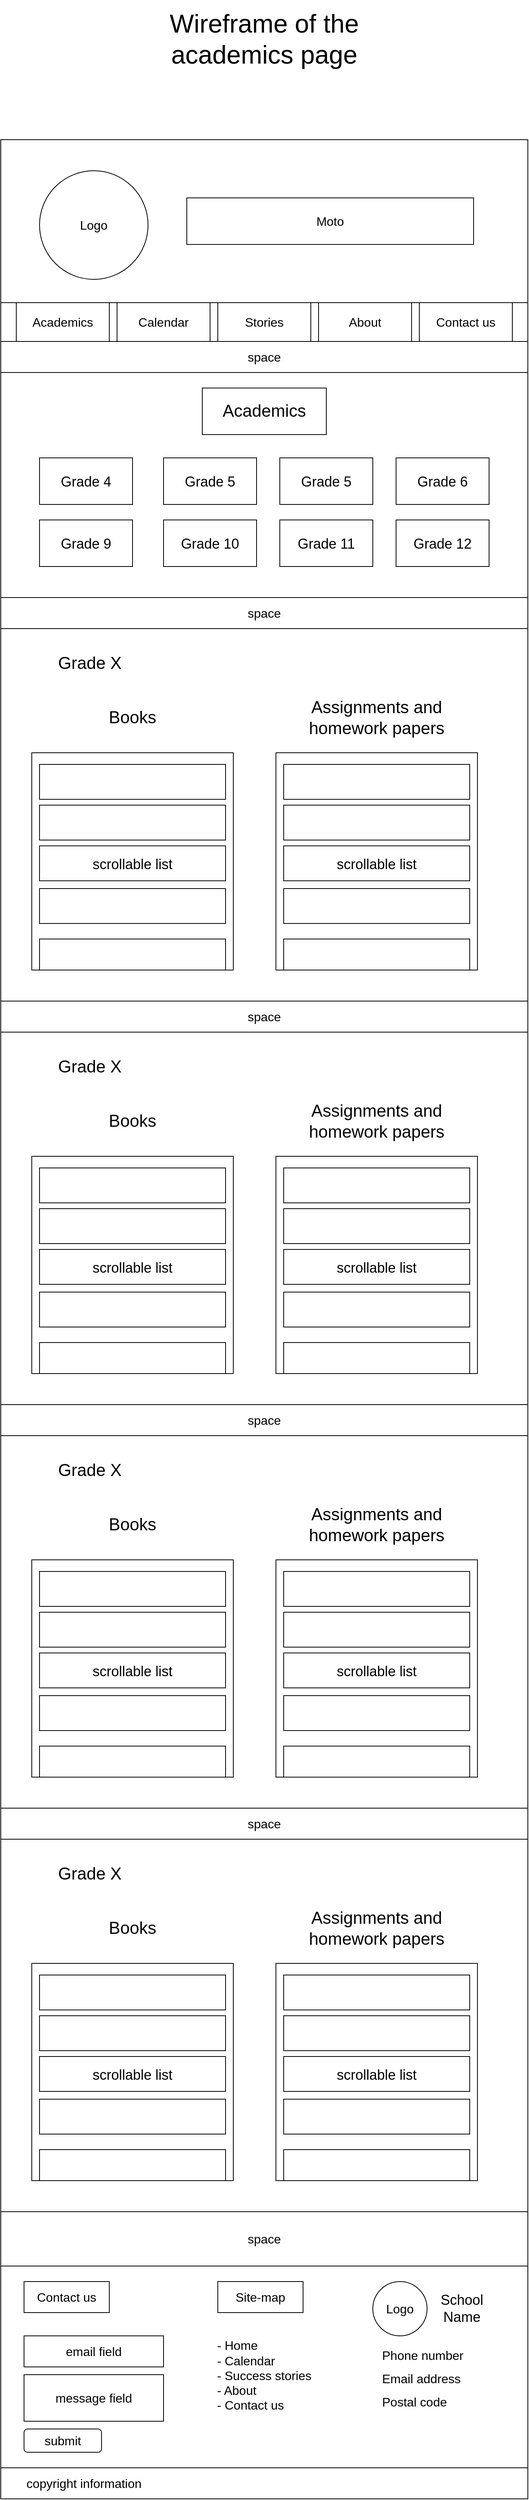 <mxfile version="20.6.1" type="github"><diagram id="zjbsmMx9dNUYekVJXI4S" name="Page-1"><mxGraphModel dx="68" dy="993" grid="1" gridSize="10" guides="1" tooltips="1" connect="1" arrows="1" fold="1" page="0" pageScale="1" pageWidth="850" pageHeight="1100" math="0" shadow="0"><root><mxCell id="0"/><mxCell id="1" parent="0"/><mxCell id="_Qzaa5entBogjLJZciO9-70" value="&lt;font style=&quot;font-size: 33px;&quot;&gt;Wireframe of the academics page&lt;/font&gt;" style="text;html=1;strokeColor=none;fillColor=none;align=center;verticalAlign=middle;whiteSpace=wrap;rounded=0;fontSize=16;" parent="1" vertex="1"><mxGeometry x="1140" y="-60" width="320" height="100" as="geometry"/></mxCell><mxCell id="n9gxtpOUhnoq1fCZNvoi-1" value="" style="rounded=0;whiteSpace=wrap;html=1;" parent="1" vertex="1"><mxGeometry x="960" y="120" width="680" height="210" as="geometry"/></mxCell><mxCell id="n9gxtpOUhnoq1fCZNvoi-2" value="&lt;font style=&quot;font-size: 16px;&quot;&gt;Logo&lt;/font&gt;" style="ellipse;whiteSpace=wrap;html=1;aspect=fixed;" parent="1" vertex="1"><mxGeometry x="1010" y="160" width="140" height="140" as="geometry"/></mxCell><mxCell id="n9gxtpOUhnoq1fCZNvoi-3" value="Moto" style="rounded=0;whiteSpace=wrap;html=1;fontSize=16;" parent="1" vertex="1"><mxGeometry x="1200" y="195" width="370" height="60" as="geometry"/></mxCell><mxCell id="n9gxtpOUhnoq1fCZNvoi-4" value="" style="rounded=0;whiteSpace=wrap;html=1;fontSize=16;" parent="1" vertex="1"><mxGeometry x="960" y="330" width="680" height="50" as="geometry"/></mxCell><mxCell id="n9gxtpOUhnoq1fCZNvoi-5" value="Academics" style="rounded=0;whiteSpace=wrap;html=1;fontSize=16;" parent="1" vertex="1"><mxGeometry x="980" y="330" width="120" height="50" as="geometry"/></mxCell><mxCell id="n9gxtpOUhnoq1fCZNvoi-6" value="Calendar" style="rounded=0;whiteSpace=wrap;html=1;fontSize=16;" parent="1" vertex="1"><mxGeometry x="1110" y="330" width="120" height="50" as="geometry"/></mxCell><mxCell id="n9gxtpOUhnoq1fCZNvoi-7" value="About" style="rounded=0;whiteSpace=wrap;html=1;fontSize=16;" parent="1" vertex="1"><mxGeometry x="1370" y="330" width="120" height="50" as="geometry"/></mxCell><mxCell id="n9gxtpOUhnoq1fCZNvoi-8" value="Contact us" style="rounded=0;whiteSpace=wrap;html=1;fontSize=16;" parent="1" vertex="1"><mxGeometry x="1500" y="330" width="120" height="50" as="geometry"/></mxCell><mxCell id="n9gxtpOUhnoq1fCZNvoi-9" value="space" style="rounded=0;whiteSpace=wrap;html=1;fontSize=16;" parent="1" vertex="1"><mxGeometry x="960" y="380" width="680" height="40" as="geometry"/></mxCell><mxCell id="n9gxtpOUhnoq1fCZNvoi-10" value="Stories" style="rounded=0;whiteSpace=wrap;html=1;fontSize=16;" parent="1" vertex="1"><mxGeometry x="1240" y="330" width="120" height="50" as="geometry"/></mxCell><mxCell id="n9gxtpOUhnoq1fCZNvoi-11" value="" style="rounded=0;whiteSpace=wrap;html=1;" parent="1" vertex="1"><mxGeometry x="960" y="420" width="680" height="290" as="geometry"/></mxCell><mxCell id="n9gxtpOUhnoq1fCZNvoi-13" value="&lt;font style=&quot;font-size: 22px;&quot;&gt;Academics&lt;br&gt;&lt;/font&gt;" style="rounded=0;whiteSpace=wrap;html=1;" parent="1" vertex="1"><mxGeometry x="1220" y="440" width="160" height="60" as="geometry"/></mxCell><mxCell id="n9gxtpOUhnoq1fCZNvoi-14" value="&lt;font style=&quot;font-size: 18px;&quot;&gt;Grade 4&lt;/font&gt;" style="rounded=0;whiteSpace=wrap;html=1;fontSize=22;" parent="1" vertex="1"><mxGeometry x="1010" y="530" width="120" height="60" as="geometry"/></mxCell><mxCell id="n9gxtpOUhnoq1fCZNvoi-15" value="&lt;font style=&quot;font-size: 18px;&quot;&gt;Grade 5&lt;br&gt;&lt;/font&gt;" style="rounded=0;whiteSpace=wrap;html=1;fontSize=22;" parent="1" vertex="1"><mxGeometry x="1170" y="530" width="120" height="60" as="geometry"/></mxCell><mxCell id="n9gxtpOUhnoq1fCZNvoi-16" value="&lt;font style=&quot;font-size: 18px;&quot;&gt;Grade 5&lt;br&gt;&lt;/font&gt;" style="rounded=0;whiteSpace=wrap;html=1;fontSize=22;" parent="1" vertex="1"><mxGeometry x="1320" y="530" width="120" height="60" as="geometry"/></mxCell><mxCell id="n9gxtpOUhnoq1fCZNvoi-17" value="&lt;font style=&quot;font-size: 18px;&quot;&gt;Grade 6&lt;br&gt;&lt;/font&gt;" style="rounded=0;whiteSpace=wrap;html=1;fontSize=22;" parent="1" vertex="1"><mxGeometry x="1470" y="530" width="120" height="60" as="geometry"/></mxCell><mxCell id="n9gxtpOUhnoq1fCZNvoi-18" value="&lt;font style=&quot;font-size: 18px;&quot;&gt;Grade 9&lt;br&gt;&lt;/font&gt;" style="rounded=0;whiteSpace=wrap;html=1;fontSize=22;" parent="1" vertex="1"><mxGeometry x="1010" y="610" width="120" height="60" as="geometry"/></mxCell><mxCell id="n9gxtpOUhnoq1fCZNvoi-19" value="&lt;font style=&quot;font-size: 18px;&quot;&gt;Grade 10&lt;br&gt;&lt;/font&gt;" style="rounded=0;whiteSpace=wrap;html=1;fontSize=22;" parent="1" vertex="1"><mxGeometry x="1170" y="610" width="120" height="60" as="geometry"/></mxCell><mxCell id="n9gxtpOUhnoq1fCZNvoi-20" value="&lt;font style=&quot;font-size: 18px;&quot;&gt;Grade 11&lt;br&gt;&lt;/font&gt;" style="rounded=0;whiteSpace=wrap;html=1;fontSize=22;" parent="1" vertex="1"><mxGeometry x="1320" y="610" width="120" height="60" as="geometry"/></mxCell><mxCell id="n9gxtpOUhnoq1fCZNvoi-21" value="&lt;font style=&quot;font-size: 18px;&quot;&gt;Grade 12&lt;br&gt;&lt;/font&gt;" style="rounded=0;whiteSpace=wrap;html=1;fontSize=22;" parent="1" vertex="1"><mxGeometry x="1470" y="610" width="120" height="60" as="geometry"/></mxCell><mxCell id="n9gxtpOUhnoq1fCZNvoi-22" value="space" style="rounded=0;whiteSpace=wrap;html=1;fontSize=16;" parent="1" vertex="1"><mxGeometry x="960" y="710" width="680" height="40" as="geometry"/></mxCell><mxCell id="n9gxtpOUhnoq1fCZNvoi-23" value="" style="rounded=0;whiteSpace=wrap;html=1;fontSize=18;" parent="1" vertex="1"><mxGeometry x="960" y="750" width="680" height="480" as="geometry"/></mxCell><mxCell id="n9gxtpOUhnoq1fCZNvoi-24" value="&lt;font style=&quot;font-size: 22px;&quot;&gt;Grade X&lt;/font&gt;" style="text;html=1;strokeColor=none;fillColor=none;align=center;verticalAlign=middle;whiteSpace=wrap;rounded=0;fontSize=18;" parent="1" vertex="1"><mxGeometry x="1000" y="770" width="150" height="50" as="geometry"/></mxCell><mxCell id="n9gxtpOUhnoq1fCZNvoi-25" value="Books" style="text;html=1;strokeColor=none;fillColor=none;align=center;verticalAlign=middle;whiteSpace=wrap;rounded=0;fontSize=22;" parent="1" vertex="1"><mxGeometry x="1085" y="850" width="90" height="30" as="geometry"/></mxCell><mxCell id="n9gxtpOUhnoq1fCZNvoi-26" value="Assignments and homework papers" style="text;html=1;strokeColor=none;fillColor=none;align=center;verticalAlign=middle;whiteSpace=wrap;rounded=0;fontSize=22;" parent="1" vertex="1"><mxGeometry x="1350" y="840" width="190" height="50" as="geometry"/></mxCell><mxCell id="n9gxtpOUhnoq1fCZNvoi-27" value="" style="rounded=0;whiteSpace=wrap;html=1;fontSize=22;" parent="1" vertex="1"><mxGeometry x="1000" y="910" width="260" height="280" as="geometry"/></mxCell><mxCell id="n9gxtpOUhnoq1fCZNvoi-29" style="edgeStyle=orthogonalEdgeStyle;rounded=0;orthogonalLoop=1;jettySize=auto;html=1;exitX=0.5;exitY=1;exitDx=0;exitDy=0;fontSize=22;" parent="1" source="n9gxtpOUhnoq1fCZNvoi-25" target="n9gxtpOUhnoq1fCZNvoi-25" edge="1"><mxGeometry relative="1" as="geometry"/></mxCell><mxCell id="n9gxtpOUhnoq1fCZNvoi-30" value="" style="rounded=0;whiteSpace=wrap;html=1;fontSize=22;" parent="1" vertex="1"><mxGeometry x="1010" y="925" width="240" height="45" as="geometry"/></mxCell><mxCell id="n9gxtpOUhnoq1fCZNvoi-31" value="" style="rounded=0;whiteSpace=wrap;html=1;fontSize=22;" parent="1" vertex="1"><mxGeometry x="1010" y="977.5" width="240" height="45" as="geometry"/></mxCell><mxCell id="n9gxtpOUhnoq1fCZNvoi-32" value="&lt;font style=&quot;font-size: 18px;&quot;&gt;scrollable list&lt;/font&gt;" style="rounded=0;whiteSpace=wrap;html=1;fontSize=22;" parent="1" vertex="1"><mxGeometry x="1010" y="1030" width="240" height="45" as="geometry"/></mxCell><mxCell id="n9gxtpOUhnoq1fCZNvoi-33" value="" style="rounded=0;whiteSpace=wrap;html=1;fontSize=22;" parent="1" vertex="1"><mxGeometry x="1010" y="1085" width="240" height="45" as="geometry"/></mxCell><mxCell id="n9gxtpOUhnoq1fCZNvoi-34" value="" style="rounded=0;whiteSpace=wrap;html=1;fontSize=22;" parent="1" vertex="1"><mxGeometry x="1010" y="1150" width="240" height="40" as="geometry"/></mxCell><mxCell id="n9gxtpOUhnoq1fCZNvoi-35" value="" style="rounded=0;whiteSpace=wrap;html=1;fontSize=22;" parent="1" vertex="1"><mxGeometry x="1315" y="910" width="260" height="280" as="geometry"/></mxCell><mxCell id="n9gxtpOUhnoq1fCZNvoi-36" value="" style="rounded=0;whiteSpace=wrap;html=1;fontSize=22;" parent="1" vertex="1"><mxGeometry x="1325" y="925" width="240" height="45" as="geometry"/></mxCell><mxCell id="n9gxtpOUhnoq1fCZNvoi-37" value="" style="rounded=0;whiteSpace=wrap;html=1;fontSize=22;" parent="1" vertex="1"><mxGeometry x="1325" y="977.5" width="240" height="45" as="geometry"/></mxCell><mxCell id="n9gxtpOUhnoq1fCZNvoi-38" value="&lt;font style=&quot;font-size: 18px;&quot;&gt;scrollable list&lt;/font&gt;" style="rounded=0;whiteSpace=wrap;html=1;fontSize=22;" parent="1" vertex="1"><mxGeometry x="1325" y="1030" width="240" height="45" as="geometry"/></mxCell><mxCell id="n9gxtpOUhnoq1fCZNvoi-39" value="" style="rounded=0;whiteSpace=wrap;html=1;fontSize=22;" parent="1" vertex="1"><mxGeometry x="1325" y="1085" width="240" height="45" as="geometry"/></mxCell><mxCell id="n9gxtpOUhnoq1fCZNvoi-40" value="" style="rounded=0;whiteSpace=wrap;html=1;fontSize=22;" parent="1" vertex="1"><mxGeometry x="1325" y="1150" width="240" height="40" as="geometry"/></mxCell><mxCell id="n9gxtpOUhnoq1fCZNvoi-42" value="space" style="rounded=0;whiteSpace=wrap;html=1;fontSize=16;" parent="1" vertex="1"><mxGeometry x="960" y="1230" width="680" height="40" as="geometry"/></mxCell><mxCell id="n9gxtpOUhnoq1fCZNvoi-43" value="" style="rounded=0;whiteSpace=wrap;html=1;fontSize=18;" parent="1" vertex="1"><mxGeometry x="960" y="1270" width="680" height="480" as="geometry"/></mxCell><mxCell id="n9gxtpOUhnoq1fCZNvoi-44" value="&lt;font style=&quot;font-size: 22px;&quot;&gt;Grade X&lt;/font&gt;" style="text;html=1;strokeColor=none;fillColor=none;align=center;verticalAlign=middle;whiteSpace=wrap;rounded=0;fontSize=18;" parent="1" vertex="1"><mxGeometry x="1000" y="1290" width="150" height="50" as="geometry"/></mxCell><mxCell id="n9gxtpOUhnoq1fCZNvoi-45" value="Books" style="text;html=1;strokeColor=none;fillColor=none;align=center;verticalAlign=middle;whiteSpace=wrap;rounded=0;fontSize=22;" parent="1" vertex="1"><mxGeometry x="1085" y="1370" width="90" height="30" as="geometry"/></mxCell><mxCell id="n9gxtpOUhnoq1fCZNvoi-46" value="Assignments and homework papers" style="text;html=1;strokeColor=none;fillColor=none;align=center;verticalAlign=middle;whiteSpace=wrap;rounded=0;fontSize=22;" parent="1" vertex="1"><mxGeometry x="1350" y="1360" width="190" height="50" as="geometry"/></mxCell><mxCell id="n9gxtpOUhnoq1fCZNvoi-47" value="" style="rounded=0;whiteSpace=wrap;html=1;fontSize=22;" parent="1" vertex="1"><mxGeometry x="1000" y="1430" width="260" height="280" as="geometry"/></mxCell><mxCell id="n9gxtpOUhnoq1fCZNvoi-48" style="edgeStyle=orthogonalEdgeStyle;rounded=0;orthogonalLoop=1;jettySize=auto;html=1;exitX=0.5;exitY=1;exitDx=0;exitDy=0;fontSize=22;" parent="1" source="n9gxtpOUhnoq1fCZNvoi-45" target="n9gxtpOUhnoq1fCZNvoi-45" edge="1"><mxGeometry relative="1" as="geometry"/></mxCell><mxCell id="n9gxtpOUhnoq1fCZNvoi-49" value="" style="rounded=0;whiteSpace=wrap;html=1;fontSize=22;" parent="1" vertex="1"><mxGeometry x="1010" y="1445" width="240" height="45" as="geometry"/></mxCell><mxCell id="n9gxtpOUhnoq1fCZNvoi-50" value="" style="rounded=0;whiteSpace=wrap;html=1;fontSize=22;" parent="1" vertex="1"><mxGeometry x="1010" y="1497.5" width="240" height="45" as="geometry"/></mxCell><mxCell id="n9gxtpOUhnoq1fCZNvoi-51" value="&lt;font style=&quot;font-size: 18px;&quot;&gt;scrollable list&lt;/font&gt;" style="rounded=0;whiteSpace=wrap;html=1;fontSize=22;" parent="1" vertex="1"><mxGeometry x="1010" y="1550" width="240" height="45" as="geometry"/></mxCell><mxCell id="n9gxtpOUhnoq1fCZNvoi-52" value="" style="rounded=0;whiteSpace=wrap;html=1;fontSize=22;" parent="1" vertex="1"><mxGeometry x="1010" y="1605" width="240" height="45" as="geometry"/></mxCell><mxCell id="n9gxtpOUhnoq1fCZNvoi-53" value="" style="rounded=0;whiteSpace=wrap;html=1;fontSize=22;" parent="1" vertex="1"><mxGeometry x="1010" y="1670" width="240" height="40" as="geometry"/></mxCell><mxCell id="n9gxtpOUhnoq1fCZNvoi-54" value="" style="rounded=0;whiteSpace=wrap;html=1;fontSize=22;" parent="1" vertex="1"><mxGeometry x="1315" y="1430" width="260" height="280" as="geometry"/></mxCell><mxCell id="n9gxtpOUhnoq1fCZNvoi-55" value="" style="rounded=0;whiteSpace=wrap;html=1;fontSize=22;" parent="1" vertex="1"><mxGeometry x="1325" y="1445" width="240" height="45" as="geometry"/></mxCell><mxCell id="n9gxtpOUhnoq1fCZNvoi-56" value="" style="rounded=0;whiteSpace=wrap;html=1;fontSize=22;" parent="1" vertex="1"><mxGeometry x="1325" y="1497.5" width="240" height="45" as="geometry"/></mxCell><mxCell id="n9gxtpOUhnoq1fCZNvoi-57" value="&lt;font style=&quot;font-size: 18px;&quot;&gt;scrollable list&lt;/font&gt;" style="rounded=0;whiteSpace=wrap;html=1;fontSize=22;" parent="1" vertex="1"><mxGeometry x="1325" y="1550" width="240" height="45" as="geometry"/></mxCell><mxCell id="n9gxtpOUhnoq1fCZNvoi-58" value="" style="rounded=0;whiteSpace=wrap;html=1;fontSize=22;" parent="1" vertex="1"><mxGeometry x="1325" y="1605" width="240" height="45" as="geometry"/></mxCell><mxCell id="n9gxtpOUhnoq1fCZNvoi-59" value="" style="rounded=0;whiteSpace=wrap;html=1;fontSize=22;" parent="1" vertex="1"><mxGeometry x="1325" y="1670" width="240" height="40" as="geometry"/></mxCell><mxCell id="n9gxtpOUhnoq1fCZNvoi-60" value="space" style="rounded=0;whiteSpace=wrap;html=1;fontSize=16;" parent="1" vertex="1"><mxGeometry x="960" y="1750" width="680" height="40" as="geometry"/></mxCell><mxCell id="n9gxtpOUhnoq1fCZNvoi-61" value="" style="rounded=0;whiteSpace=wrap;html=1;fontSize=18;" parent="1" vertex="1"><mxGeometry x="960" y="1790" width="680" height="480" as="geometry"/></mxCell><mxCell id="n9gxtpOUhnoq1fCZNvoi-62" value="&lt;font style=&quot;font-size: 22px;&quot;&gt;Grade X&lt;/font&gt;" style="text;html=1;strokeColor=none;fillColor=none;align=center;verticalAlign=middle;whiteSpace=wrap;rounded=0;fontSize=18;" parent="1" vertex="1"><mxGeometry x="1000" y="1810" width="150" height="50" as="geometry"/></mxCell><mxCell id="n9gxtpOUhnoq1fCZNvoi-63" value="Books" style="text;html=1;strokeColor=none;fillColor=none;align=center;verticalAlign=middle;whiteSpace=wrap;rounded=0;fontSize=22;" parent="1" vertex="1"><mxGeometry x="1085" y="1890" width="90" height="30" as="geometry"/></mxCell><mxCell id="n9gxtpOUhnoq1fCZNvoi-64" value="Assignments and homework papers" style="text;html=1;strokeColor=none;fillColor=none;align=center;verticalAlign=middle;whiteSpace=wrap;rounded=0;fontSize=22;" parent="1" vertex="1"><mxGeometry x="1350" y="1880" width="190" height="50" as="geometry"/></mxCell><mxCell id="n9gxtpOUhnoq1fCZNvoi-65" value="" style="rounded=0;whiteSpace=wrap;html=1;fontSize=22;" parent="1" vertex="1"><mxGeometry x="1000" y="1950" width="260" height="280" as="geometry"/></mxCell><mxCell id="n9gxtpOUhnoq1fCZNvoi-66" style="edgeStyle=orthogonalEdgeStyle;rounded=0;orthogonalLoop=1;jettySize=auto;html=1;exitX=0.5;exitY=1;exitDx=0;exitDy=0;fontSize=22;" parent="1" source="n9gxtpOUhnoq1fCZNvoi-63" target="n9gxtpOUhnoq1fCZNvoi-63" edge="1"><mxGeometry relative="1" as="geometry"/></mxCell><mxCell id="n9gxtpOUhnoq1fCZNvoi-67" value="" style="rounded=0;whiteSpace=wrap;html=1;fontSize=22;" parent="1" vertex="1"><mxGeometry x="1010" y="1965" width="240" height="45" as="geometry"/></mxCell><mxCell id="n9gxtpOUhnoq1fCZNvoi-68" value="" style="rounded=0;whiteSpace=wrap;html=1;fontSize=22;" parent="1" vertex="1"><mxGeometry x="1010" y="2017.5" width="240" height="45" as="geometry"/></mxCell><mxCell id="n9gxtpOUhnoq1fCZNvoi-69" value="&lt;font style=&quot;font-size: 18px;&quot;&gt;scrollable list&lt;/font&gt;" style="rounded=0;whiteSpace=wrap;html=1;fontSize=22;" parent="1" vertex="1"><mxGeometry x="1010" y="2070" width="240" height="45" as="geometry"/></mxCell><mxCell id="n9gxtpOUhnoq1fCZNvoi-70" value="" style="rounded=0;whiteSpace=wrap;html=1;fontSize=22;" parent="1" vertex="1"><mxGeometry x="1010" y="2125" width="240" height="45" as="geometry"/></mxCell><mxCell id="n9gxtpOUhnoq1fCZNvoi-71" value="" style="rounded=0;whiteSpace=wrap;html=1;fontSize=22;" parent="1" vertex="1"><mxGeometry x="1010" y="2190" width="240" height="40" as="geometry"/></mxCell><mxCell id="n9gxtpOUhnoq1fCZNvoi-72" value="" style="rounded=0;whiteSpace=wrap;html=1;fontSize=22;" parent="1" vertex="1"><mxGeometry x="1315" y="1950" width="260" height="280" as="geometry"/></mxCell><mxCell id="n9gxtpOUhnoq1fCZNvoi-73" value="" style="rounded=0;whiteSpace=wrap;html=1;fontSize=22;" parent="1" vertex="1"><mxGeometry x="1325" y="1965" width="240" height="45" as="geometry"/></mxCell><mxCell id="n9gxtpOUhnoq1fCZNvoi-74" value="" style="rounded=0;whiteSpace=wrap;html=1;fontSize=22;" parent="1" vertex="1"><mxGeometry x="1325" y="2017.5" width="240" height="45" as="geometry"/></mxCell><mxCell id="n9gxtpOUhnoq1fCZNvoi-75" value="&lt;font style=&quot;font-size: 18px;&quot;&gt;scrollable list&lt;/font&gt;" style="rounded=0;whiteSpace=wrap;html=1;fontSize=22;" parent="1" vertex="1"><mxGeometry x="1325" y="2070" width="240" height="45" as="geometry"/></mxCell><mxCell id="n9gxtpOUhnoq1fCZNvoi-76" value="" style="rounded=0;whiteSpace=wrap;html=1;fontSize=22;" parent="1" vertex="1"><mxGeometry x="1325" y="2125" width="240" height="45" as="geometry"/></mxCell><mxCell id="n9gxtpOUhnoq1fCZNvoi-77" value="" style="rounded=0;whiteSpace=wrap;html=1;fontSize=22;" parent="1" vertex="1"><mxGeometry x="1325" y="2190" width="240" height="40" as="geometry"/></mxCell><mxCell id="n9gxtpOUhnoq1fCZNvoi-78" value="space" style="rounded=0;whiteSpace=wrap;html=1;fontSize=16;" parent="1" vertex="1"><mxGeometry x="960" y="2270" width="680" height="40" as="geometry"/></mxCell><mxCell id="n9gxtpOUhnoq1fCZNvoi-79" value="" style="rounded=0;whiteSpace=wrap;html=1;fontSize=18;" parent="1" vertex="1"><mxGeometry x="960" y="2310" width="680" height="480" as="geometry"/></mxCell><mxCell id="n9gxtpOUhnoq1fCZNvoi-80" value="&lt;font style=&quot;font-size: 22px;&quot;&gt;Grade X&lt;/font&gt;" style="text;html=1;strokeColor=none;fillColor=none;align=center;verticalAlign=middle;whiteSpace=wrap;rounded=0;fontSize=18;" parent="1" vertex="1"><mxGeometry x="1000" y="2330" width="150" height="50" as="geometry"/></mxCell><mxCell id="n9gxtpOUhnoq1fCZNvoi-81" value="Books" style="text;html=1;strokeColor=none;fillColor=none;align=center;verticalAlign=middle;whiteSpace=wrap;rounded=0;fontSize=22;" parent="1" vertex="1"><mxGeometry x="1085" y="2410" width="90" height="30" as="geometry"/></mxCell><mxCell id="n9gxtpOUhnoq1fCZNvoi-82" value="Assignments and homework papers" style="text;html=1;strokeColor=none;fillColor=none;align=center;verticalAlign=middle;whiteSpace=wrap;rounded=0;fontSize=22;" parent="1" vertex="1"><mxGeometry x="1350" y="2400" width="190" height="50" as="geometry"/></mxCell><mxCell id="n9gxtpOUhnoq1fCZNvoi-83" value="" style="rounded=0;whiteSpace=wrap;html=1;fontSize=22;" parent="1" vertex="1"><mxGeometry x="1000" y="2470" width="260" height="280" as="geometry"/></mxCell><mxCell id="n9gxtpOUhnoq1fCZNvoi-84" style="edgeStyle=orthogonalEdgeStyle;rounded=0;orthogonalLoop=1;jettySize=auto;html=1;exitX=0.5;exitY=1;exitDx=0;exitDy=0;fontSize=22;" parent="1" source="n9gxtpOUhnoq1fCZNvoi-81" target="n9gxtpOUhnoq1fCZNvoi-81" edge="1"><mxGeometry relative="1" as="geometry"/></mxCell><mxCell id="n9gxtpOUhnoq1fCZNvoi-85" value="" style="rounded=0;whiteSpace=wrap;html=1;fontSize=22;" parent="1" vertex="1"><mxGeometry x="1010" y="2485" width="240" height="45" as="geometry"/></mxCell><mxCell id="n9gxtpOUhnoq1fCZNvoi-86" value="" style="rounded=0;whiteSpace=wrap;html=1;fontSize=22;" parent="1" vertex="1"><mxGeometry x="1010" y="2537.5" width="240" height="45" as="geometry"/></mxCell><mxCell id="n9gxtpOUhnoq1fCZNvoi-87" value="&lt;font style=&quot;font-size: 18px;&quot;&gt;scrollable list&lt;/font&gt;" style="rounded=0;whiteSpace=wrap;html=1;fontSize=22;" parent="1" vertex="1"><mxGeometry x="1010" y="2590" width="240" height="45" as="geometry"/></mxCell><mxCell id="n9gxtpOUhnoq1fCZNvoi-88" value="" style="rounded=0;whiteSpace=wrap;html=1;fontSize=22;" parent="1" vertex="1"><mxGeometry x="1010" y="2645" width="240" height="45" as="geometry"/></mxCell><mxCell id="n9gxtpOUhnoq1fCZNvoi-89" value="" style="rounded=0;whiteSpace=wrap;html=1;fontSize=22;" parent="1" vertex="1"><mxGeometry x="1010" y="2710" width="240" height="40" as="geometry"/></mxCell><mxCell id="n9gxtpOUhnoq1fCZNvoi-90" value="" style="rounded=0;whiteSpace=wrap;html=1;fontSize=22;" parent="1" vertex="1"><mxGeometry x="1315" y="2470" width="260" height="280" as="geometry"/></mxCell><mxCell id="n9gxtpOUhnoq1fCZNvoi-91" value="" style="rounded=0;whiteSpace=wrap;html=1;fontSize=22;" parent="1" vertex="1"><mxGeometry x="1325" y="2485" width="240" height="45" as="geometry"/></mxCell><mxCell id="n9gxtpOUhnoq1fCZNvoi-92" value="" style="rounded=0;whiteSpace=wrap;html=1;fontSize=22;" parent="1" vertex="1"><mxGeometry x="1325" y="2537.5" width="240" height="45" as="geometry"/></mxCell><mxCell id="n9gxtpOUhnoq1fCZNvoi-93" value="&lt;font style=&quot;font-size: 18px;&quot;&gt;scrollable list&lt;/font&gt;" style="rounded=0;whiteSpace=wrap;html=1;fontSize=22;" parent="1" vertex="1"><mxGeometry x="1325" y="2590" width="240" height="45" as="geometry"/></mxCell><mxCell id="n9gxtpOUhnoq1fCZNvoi-94" value="" style="rounded=0;whiteSpace=wrap;html=1;fontSize=22;" parent="1" vertex="1"><mxGeometry x="1325" y="2645" width="240" height="45" as="geometry"/></mxCell><mxCell id="n9gxtpOUhnoq1fCZNvoi-95" value="" style="rounded=0;whiteSpace=wrap;html=1;fontSize=22;" parent="1" vertex="1"><mxGeometry x="1325" y="2710" width="240" height="40" as="geometry"/></mxCell><mxCell id="n9gxtpOUhnoq1fCZNvoi-96" value="space" style="rounded=0;whiteSpace=wrap;html=1;fontSize=16;" parent="1" vertex="1"><mxGeometry x="960" y="2790" width="680" height="70" as="geometry"/></mxCell><mxCell id="n9gxtpOUhnoq1fCZNvoi-97" value="" style="rounded=0;whiteSpace=wrap;html=1;fontSize=16;" parent="1" vertex="1"><mxGeometry x="960" y="2860" width="680" height="260" as="geometry"/></mxCell><mxCell id="n9gxtpOUhnoq1fCZNvoi-98" value="Contact us" style="rounded=0;whiteSpace=wrap;html=1;fontSize=16;" parent="1" vertex="1"><mxGeometry x="990" y="2880" width="110" height="40" as="geometry"/></mxCell><mxCell id="n9gxtpOUhnoq1fCZNvoi-99" value="email field" style="rounded=0;whiteSpace=wrap;html=1;fontSize=16;" parent="1" vertex="1"><mxGeometry x="990" y="2950" width="180" height="40" as="geometry"/></mxCell><mxCell id="n9gxtpOUhnoq1fCZNvoi-100" value="message field" style="rounded=0;whiteSpace=wrap;html=1;fontSize=16;" parent="1" vertex="1"><mxGeometry x="990" y="3000" width="180" height="60" as="geometry"/></mxCell><mxCell id="n9gxtpOUhnoq1fCZNvoi-101" value="submit" style="rounded=1;whiteSpace=wrap;html=1;fontSize=16;" parent="1" vertex="1"><mxGeometry x="990" y="3070" width="100" height="30" as="geometry"/></mxCell><mxCell id="n9gxtpOUhnoq1fCZNvoi-102" value="Site-map" style="rounded=0;whiteSpace=wrap;html=1;fontSize=16;" parent="1" vertex="1"><mxGeometry x="1240" y="2880" width="110" height="40" as="geometry"/></mxCell><mxCell id="n9gxtpOUhnoq1fCZNvoi-103" value="&lt;div align=&quot;left&quot;&gt;- Home&lt;/div&gt;&lt;div align=&quot;left&quot;&gt;- Calendar&lt;/div&gt;&lt;div align=&quot;left&quot;&gt;- Success stories&lt;br&gt;&lt;/div&gt;&lt;div align=&quot;left&quot;&gt;- About&lt;/div&gt;&lt;div align=&quot;left&quot;&gt;- Contact us&lt;/div&gt;&lt;div&gt;&lt;br&gt;&lt;/div&gt;&lt;div&gt;&lt;br&gt;&lt;/div&gt;" style="text;html=1;strokeColor=none;fillColor=none;align=center;verticalAlign=middle;whiteSpace=wrap;rounded=0;fontSize=16;" parent="1" vertex="1"><mxGeometry x="1230" y="2950" width="140" height="140" as="geometry"/></mxCell><mxCell id="n9gxtpOUhnoq1fCZNvoi-104" value="Logo" style="ellipse;whiteSpace=wrap;html=1;aspect=fixed;fontSize=16;" parent="1" vertex="1"><mxGeometry x="1440" y="2880" width="70" height="70" as="geometry"/></mxCell><mxCell id="n9gxtpOUhnoq1fCZNvoi-105" value="&lt;font style=&quot;font-size: 18px;&quot;&gt;School Name&lt;/font&gt;" style="text;html=1;strokeColor=none;fillColor=none;align=center;verticalAlign=middle;whiteSpace=wrap;rounded=0;fontSize=16;" parent="1" vertex="1"><mxGeometry x="1510" y="2885" width="90" height="60" as="geometry"/></mxCell><mxCell id="n9gxtpOUhnoq1fCZNvoi-106" value="&lt;div align=&quot;left&quot;&gt;&lt;font style=&quot;font-size: 16px;&quot;&gt;Phone number&lt;/font&gt;&lt;/div&gt;" style="text;html=1;strokeColor=none;fillColor=none;align=left;verticalAlign=middle;whiteSpace=wrap;rounded=0;fontSize=18;" parent="1" vertex="1"><mxGeometry x="1450" y="2960" width="135" height="30" as="geometry"/></mxCell><mxCell id="n9gxtpOUhnoq1fCZNvoi-107" value="&lt;div style=&quot;font-size: 16px;&quot; align=&quot;left&quot;&gt;&lt;font style=&quot;font-size: 16px;&quot;&gt;Email address&lt;br&gt;&lt;/font&gt;&lt;/div&gt;" style="text;html=1;strokeColor=none;fillColor=none;align=left;verticalAlign=middle;whiteSpace=wrap;rounded=0;fontSize=18;" parent="1" vertex="1"><mxGeometry x="1450" y="2990" width="135" height="30" as="geometry"/></mxCell><mxCell id="n9gxtpOUhnoq1fCZNvoi-108" value="&lt;font style=&quot;font-size: 16px;&quot;&gt;Postal code&lt;/font&gt;" style="text;html=1;strokeColor=none;fillColor=none;align=left;verticalAlign=middle;whiteSpace=wrap;rounded=0;fontSize=18;" parent="1" vertex="1"><mxGeometry x="1450" y="3020" width="135" height="30" as="geometry"/></mxCell><mxCell id="n9gxtpOUhnoq1fCZNvoi-109" value="&lt;div align=&quot;left&quot;&gt;&amp;nbsp;&amp;nbsp;&amp;nbsp;&amp;nbsp;&amp;nbsp;&amp;nbsp; copyright information&lt;br&gt;&lt;/div&gt;" style="rounded=0;whiteSpace=wrap;html=1;fontSize=16;align=left;" parent="1" vertex="1"><mxGeometry x="960" y="3120" width="680" height="40" as="geometry"/></mxCell></root></mxGraphModel></diagram></mxfile>
